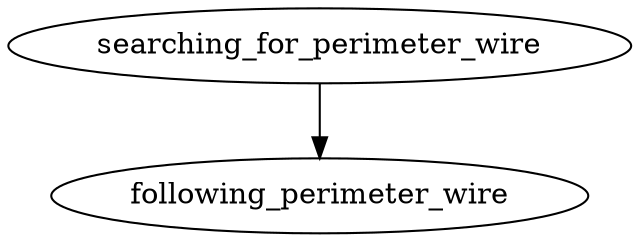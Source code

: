 digraph robot_state_diagram_searching {
  searching_for_perimeter_wire -> following_perimeter_wire;
}
